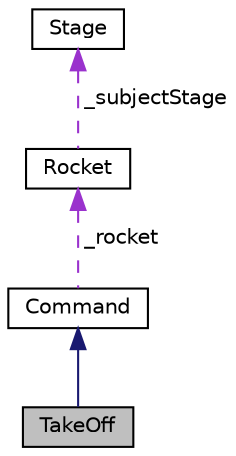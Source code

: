 digraph "TakeOff"
{
 // LATEX_PDF_SIZE
  edge [fontname="Helvetica",fontsize="10",labelfontname="Helvetica",labelfontsize="10"];
  node [fontname="Helvetica",fontsize="10",shape=record];
  Node1 [label="TakeOff",height=0.2,width=0.4,color="black", fillcolor="grey75", style="filled", fontcolor="black",tooltip="A concrete command class."];
  Node2 -> Node1 [dir="back",color="midnightblue",fontsize="10",style="solid",fontname="Helvetica"];
  Node2 [label="Command",height=0.2,width=0.4,color="black", fillcolor="white", style="filled",URL="$classCommand.html",tooltip=" "];
  Node3 -> Node2 [dir="back",color="darkorchid3",fontsize="10",style="dashed",label=" _rocket" ,fontname="Helvetica"];
  Node3 [label="Rocket",height=0.2,width=0.4,color="black", fillcolor="white", style="filled",URL="$classRocket.html",tooltip=" "];
  Node4 -> Node3 [dir="back",color="darkorchid3",fontsize="10",style="dashed",label=" _subjectStage" ,fontname="Helvetica"];
  Node4 [label="Stage",height=0.2,width=0.4,color="black", fillcolor="white", style="filled",URL="$classStage.html",tooltip=" "];
}
